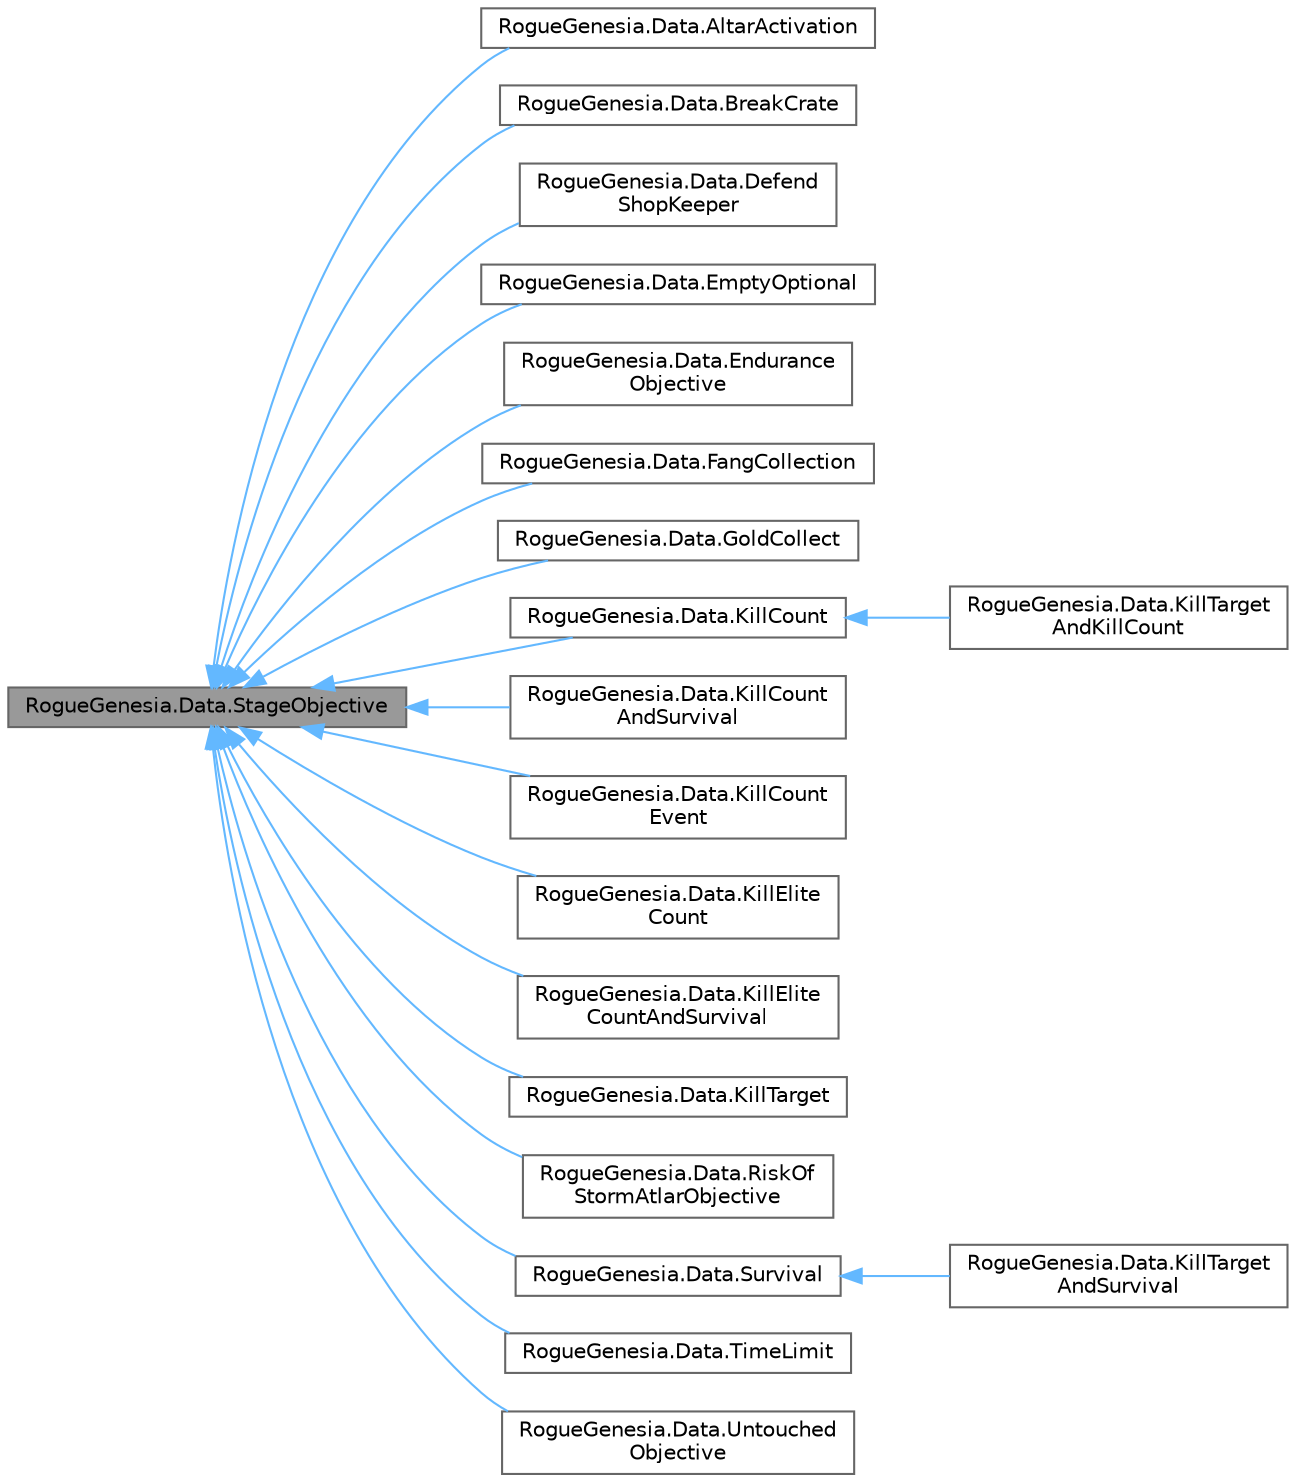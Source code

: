 digraph "RogueGenesia.Data.StageObjective"
{
 // LATEX_PDF_SIZE
  bgcolor="transparent";
  edge [fontname=Helvetica,fontsize=10,labelfontname=Helvetica,labelfontsize=10];
  node [fontname=Helvetica,fontsize=10,shape=box,height=0.2,width=0.4];
  rankdir="LR";
  Node1 [label="RogueGenesia.Data.StageObjective",height=0.2,width=0.4,color="gray40", fillcolor="grey60", style="filled", fontcolor="black",tooltip=" "];
  Node1 -> Node2 [dir="back",color="steelblue1",style="solid"];
  Node2 [label="RogueGenesia.Data.AltarActivation",height=0.2,width=0.4,color="gray40", fillcolor="white", style="filled",URL="$class_rogue_genesia_1_1_data_1_1_altar_activation.html",tooltip=" "];
  Node1 -> Node3 [dir="back",color="steelblue1",style="solid"];
  Node3 [label="RogueGenesia.Data.BreakCrate",height=0.2,width=0.4,color="gray40", fillcolor="white", style="filled",URL="$class_rogue_genesia_1_1_data_1_1_break_crate.html",tooltip=" "];
  Node1 -> Node4 [dir="back",color="steelblue1",style="solid"];
  Node4 [label="RogueGenesia.Data.Defend\lShopKeeper",height=0.2,width=0.4,color="gray40", fillcolor="white", style="filled",URL="$class_rogue_genesia_1_1_data_1_1_defend_shop_keeper.html",tooltip=" "];
  Node1 -> Node5 [dir="back",color="steelblue1",style="solid"];
  Node5 [label="RogueGenesia.Data.EmptyOptional",height=0.2,width=0.4,color="gray40", fillcolor="white", style="filled",URL="$class_rogue_genesia_1_1_data_1_1_empty_optional.html",tooltip=" "];
  Node1 -> Node6 [dir="back",color="steelblue1",style="solid"];
  Node6 [label="RogueGenesia.Data.Endurance\lObjective",height=0.2,width=0.4,color="gray40", fillcolor="white", style="filled",URL="$class_rogue_genesia_1_1_data_1_1_endurance_objective.html",tooltip=" "];
  Node1 -> Node7 [dir="back",color="steelblue1",style="solid"];
  Node7 [label="RogueGenesia.Data.FangCollection",height=0.2,width=0.4,color="gray40", fillcolor="white", style="filled",URL="$class_rogue_genesia_1_1_data_1_1_fang_collection.html",tooltip=" "];
  Node1 -> Node8 [dir="back",color="steelblue1",style="solid"];
  Node8 [label="RogueGenesia.Data.GoldCollect",height=0.2,width=0.4,color="gray40", fillcolor="white", style="filled",URL="$class_rogue_genesia_1_1_data_1_1_gold_collect.html",tooltip=" "];
  Node1 -> Node9 [dir="back",color="steelblue1",style="solid"];
  Node9 [label="RogueGenesia.Data.KillCount",height=0.2,width=0.4,color="gray40", fillcolor="white", style="filled",URL="$class_rogue_genesia_1_1_data_1_1_kill_count.html",tooltip=" "];
  Node9 -> Node10 [dir="back",color="steelblue1",style="solid"];
  Node10 [label="RogueGenesia.Data.KillTarget\lAndKillCount",height=0.2,width=0.4,color="gray40", fillcolor="white", style="filled",URL="$class_rogue_genesia_1_1_data_1_1_kill_target_and_kill_count.html",tooltip=" "];
  Node1 -> Node11 [dir="back",color="steelblue1",style="solid"];
  Node11 [label="RogueGenesia.Data.KillCount\lAndSurvival",height=0.2,width=0.4,color="gray40", fillcolor="white", style="filled",URL="$class_rogue_genesia_1_1_data_1_1_kill_count_and_survival.html",tooltip=" "];
  Node1 -> Node12 [dir="back",color="steelblue1",style="solid"];
  Node12 [label="RogueGenesia.Data.KillCount\lEvent",height=0.2,width=0.4,color="gray40", fillcolor="white", style="filled",URL="$class_rogue_genesia_1_1_data_1_1_kill_count_event.html",tooltip=" "];
  Node1 -> Node13 [dir="back",color="steelblue1",style="solid"];
  Node13 [label="RogueGenesia.Data.KillElite\lCount",height=0.2,width=0.4,color="gray40", fillcolor="white", style="filled",URL="$class_rogue_genesia_1_1_data_1_1_kill_elite_count.html",tooltip=" "];
  Node1 -> Node14 [dir="back",color="steelblue1",style="solid"];
  Node14 [label="RogueGenesia.Data.KillElite\lCountAndSurvival",height=0.2,width=0.4,color="gray40", fillcolor="white", style="filled",URL="$class_rogue_genesia_1_1_data_1_1_kill_elite_count_and_survival.html",tooltip=" "];
  Node1 -> Node15 [dir="back",color="steelblue1",style="solid"];
  Node15 [label="RogueGenesia.Data.KillTarget",height=0.2,width=0.4,color="gray40", fillcolor="white", style="filled",URL="$class_rogue_genesia_1_1_data_1_1_kill_target.html",tooltip=" "];
  Node1 -> Node16 [dir="back",color="steelblue1",style="solid"];
  Node16 [label="RogueGenesia.Data.RiskOf\lStormAtlarObjective",height=0.2,width=0.4,color="gray40", fillcolor="white", style="filled",URL="$class_rogue_genesia_1_1_data_1_1_risk_of_storm_atlar_objective.html",tooltip=" "];
  Node1 -> Node17 [dir="back",color="steelblue1",style="solid"];
  Node17 [label="RogueGenesia.Data.Survival",height=0.2,width=0.4,color="gray40", fillcolor="white", style="filled",URL="$class_rogue_genesia_1_1_data_1_1_survival.html",tooltip=" "];
  Node17 -> Node18 [dir="back",color="steelblue1",style="solid"];
  Node18 [label="RogueGenesia.Data.KillTarget\lAndSurvival",height=0.2,width=0.4,color="gray40", fillcolor="white", style="filled",URL="$class_rogue_genesia_1_1_data_1_1_kill_target_and_survival.html",tooltip=" "];
  Node1 -> Node19 [dir="back",color="steelblue1",style="solid"];
  Node19 [label="RogueGenesia.Data.TimeLimit",height=0.2,width=0.4,color="gray40", fillcolor="white", style="filled",URL="$class_rogue_genesia_1_1_data_1_1_time_limit.html",tooltip=" "];
  Node1 -> Node20 [dir="back",color="steelblue1",style="solid"];
  Node20 [label="RogueGenesia.Data.Untouched\lObjective",height=0.2,width=0.4,color="gray40", fillcolor="white", style="filled",URL="$class_rogue_genesia_1_1_data_1_1_untouched_objective.html",tooltip=" "];
}
